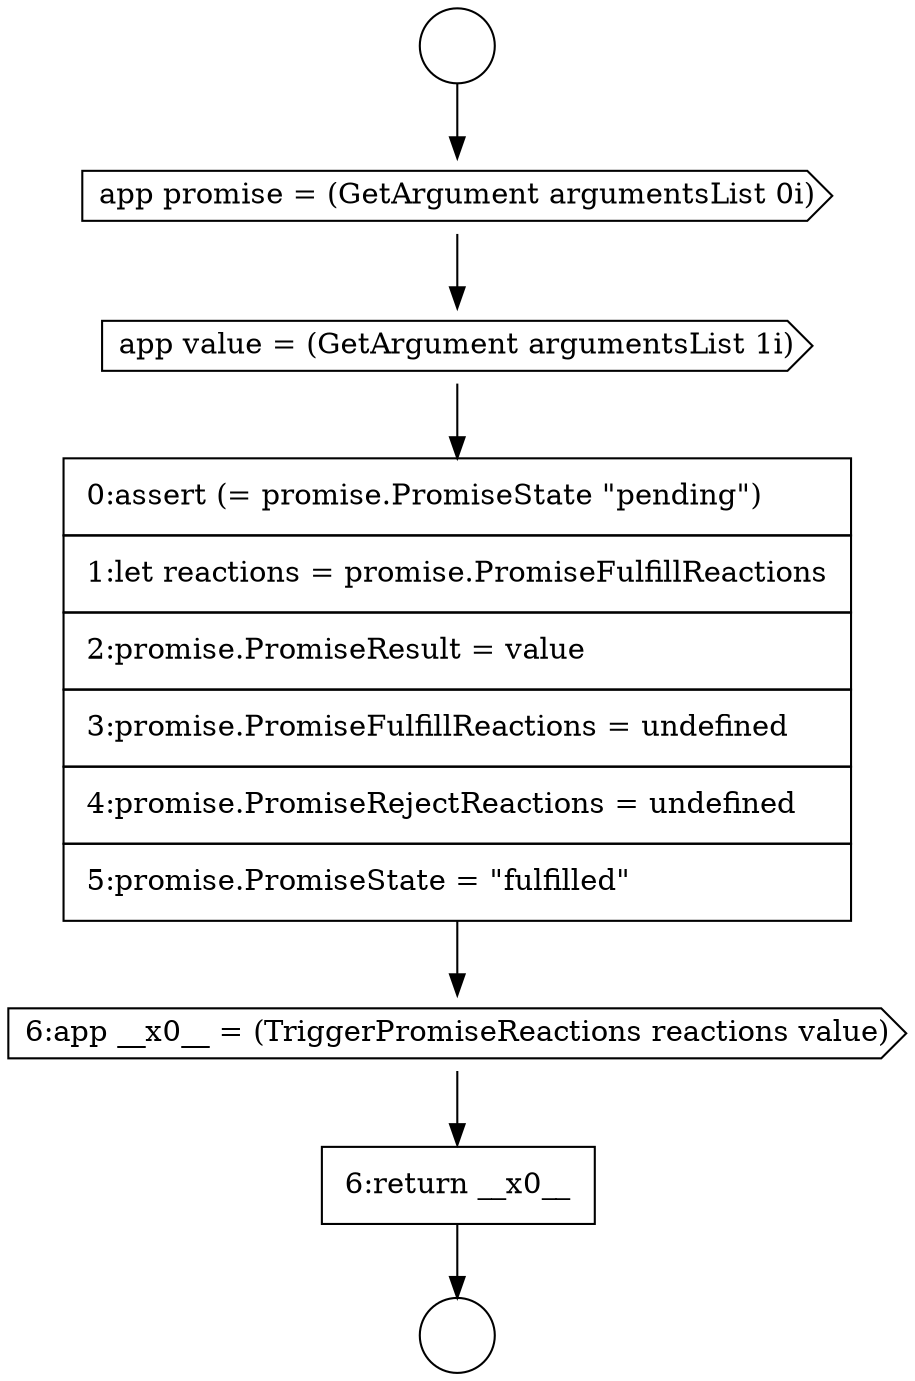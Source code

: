digraph {
  node15522 [shape=cds, label=<<font color="black">app value = (GetArgument argumentsList 1i)</font>> color="black" fillcolor="white" style=filled]
  node15523 [shape=none, margin=0, label=<<font color="black">
    <table border="0" cellborder="1" cellspacing="0" cellpadding="10">
      <tr><td align="left">0:assert (= promise.PromiseState &quot;pending&quot;)</td></tr>
      <tr><td align="left">1:let reactions = promise.PromiseFulfillReactions</td></tr>
      <tr><td align="left">2:promise.PromiseResult = value</td></tr>
      <tr><td align="left">3:promise.PromiseFulfillReactions = undefined</td></tr>
      <tr><td align="left">4:promise.PromiseRejectReactions = undefined</td></tr>
      <tr><td align="left">5:promise.PromiseState = &quot;fulfilled&quot;</td></tr>
    </table>
  </font>> color="black" fillcolor="white" style=filled]
  node15520 [shape=circle label=" " color="black" fillcolor="white" style=filled]
  node15524 [shape=cds, label=<<font color="black">6:app __x0__ = (TriggerPromiseReactions reactions value)</font>> color="black" fillcolor="white" style=filled]
  node15519 [shape=circle label=" " color="black" fillcolor="white" style=filled]
  node15525 [shape=none, margin=0, label=<<font color="black">
    <table border="0" cellborder="1" cellspacing="0" cellpadding="10">
      <tr><td align="left">6:return __x0__</td></tr>
    </table>
  </font>> color="black" fillcolor="white" style=filled]
  node15521 [shape=cds, label=<<font color="black">app promise = (GetArgument argumentsList 0i)</font>> color="black" fillcolor="white" style=filled]
  node15525 -> node15520 [ color="black"]
  node15524 -> node15525 [ color="black"]
  node15521 -> node15522 [ color="black"]
  node15523 -> node15524 [ color="black"]
  node15522 -> node15523 [ color="black"]
  node15519 -> node15521 [ color="black"]
}
